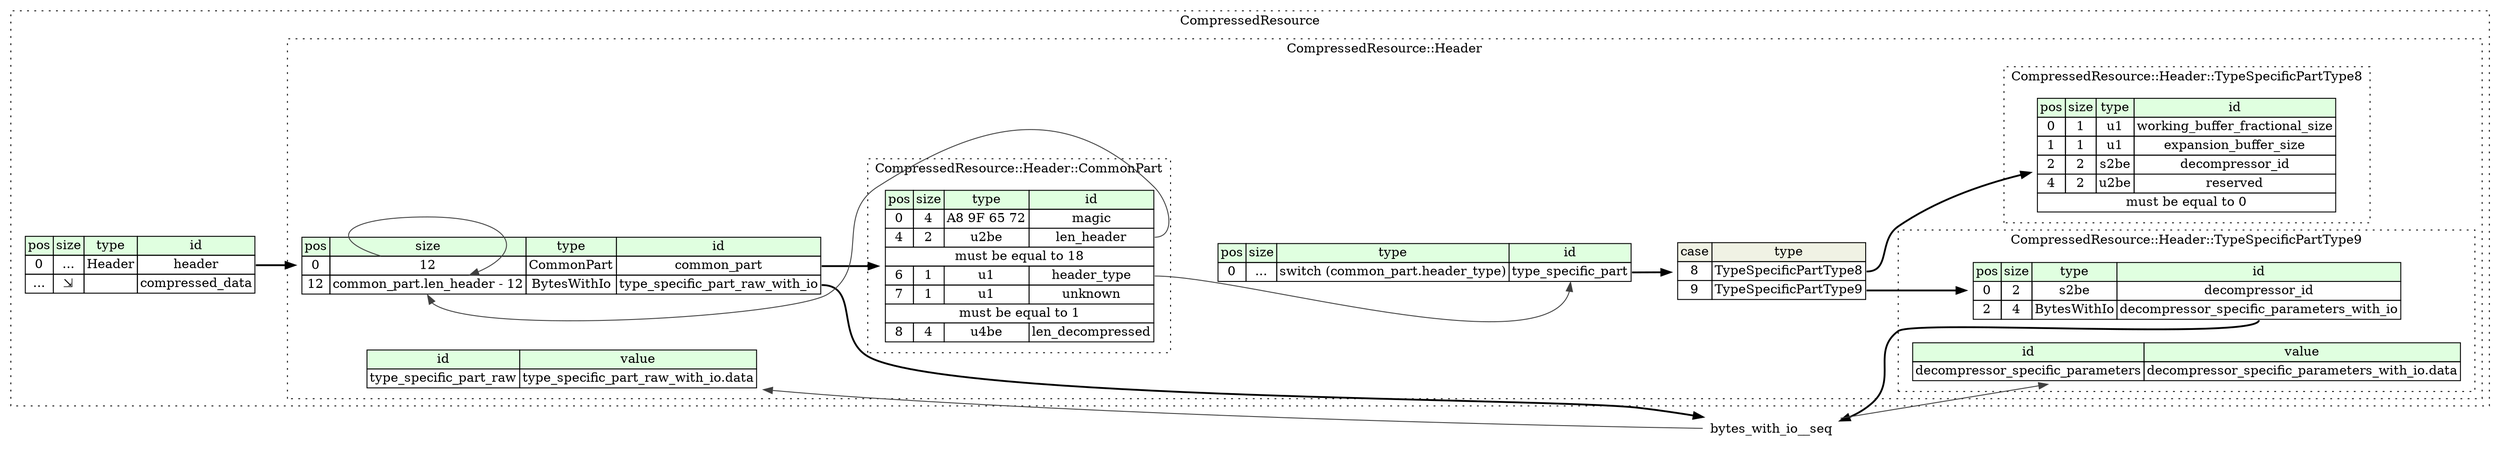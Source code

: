 digraph {
	rankdir=LR;
	node [shape=plaintext];
	subgraph cluster__compressed_resource {
		label="CompressedResource";
		graph[style=dotted];

		compressed_resource__seq [label=<<TABLE BORDER="0" CELLBORDER="1" CELLSPACING="0">
			<TR><TD BGCOLOR="#E0FFE0">pos</TD><TD BGCOLOR="#E0FFE0">size</TD><TD BGCOLOR="#E0FFE0">type</TD><TD BGCOLOR="#E0FFE0">id</TD></TR>
			<TR><TD PORT="header_pos">0</TD><TD PORT="header_size">...</TD><TD>Header</TD><TD PORT="header_type">header</TD></TR>
			<TR><TD PORT="compressed_data_pos">...</TD><TD PORT="compressed_data_size">⇲</TD><TD></TD><TD PORT="compressed_data_type">compressed_data</TD></TR>
		</TABLE>>];
		subgraph cluster__header {
			label="CompressedResource::Header";
			graph[style=dotted];

			header__seq [label=<<TABLE BORDER="0" CELLBORDER="1" CELLSPACING="0">
				<TR><TD BGCOLOR="#E0FFE0">pos</TD><TD BGCOLOR="#E0FFE0">size</TD><TD BGCOLOR="#E0FFE0">type</TD><TD BGCOLOR="#E0FFE0">id</TD></TR>
				<TR><TD PORT="common_part_pos">0</TD><TD PORT="common_part_size">12</TD><TD>CommonPart</TD><TD PORT="common_part_type">common_part</TD></TR>
				<TR><TD PORT="type_specific_part_raw_with_io_pos">12</TD><TD PORT="type_specific_part_raw_with_io_size">common_part.len_header - 12</TD><TD>BytesWithIo</TD><TD PORT="type_specific_part_raw_with_io_type">type_specific_part_raw_with_io</TD></TR>
			</TABLE>>];
			header__inst__type_specific_part [label=<<TABLE BORDER="0" CELLBORDER="1" CELLSPACING="0">
				<TR><TD BGCOLOR="#E0FFE0">pos</TD><TD BGCOLOR="#E0FFE0">size</TD><TD BGCOLOR="#E0FFE0">type</TD><TD BGCOLOR="#E0FFE0">id</TD></TR>
				<TR><TD PORT="type_specific_part_pos">0</TD><TD PORT="type_specific_part_size">...</TD><TD>switch (common_part.header_type)</TD><TD PORT="type_specific_part_type">type_specific_part</TD></TR>
			</TABLE>>];
			header__inst__type_specific_part_raw [label=<<TABLE BORDER="0" CELLBORDER="1" CELLSPACING="0">
				<TR><TD BGCOLOR="#E0FFE0">id</TD><TD BGCOLOR="#E0FFE0">value</TD></TR>
				<TR><TD>type_specific_part_raw</TD><TD>type_specific_part_raw_with_io.data</TD></TR>
			</TABLE>>];
header__inst__type_specific_part_type_specific_part_switch [label=<<TABLE BORDER="0" CELLBORDER="1" CELLSPACING="0">
	<TR><TD BGCOLOR="#F0F2E4">case</TD><TD BGCOLOR="#F0F2E4">type</TD></TR>
	<TR><TD>8</TD><TD PORT="case0">TypeSpecificPartType8</TD></TR>
	<TR><TD>9</TD><TD PORT="case1">TypeSpecificPartType9</TD></TR>
</TABLE>>];
			subgraph cluster__common_part {
				label="CompressedResource::Header::CommonPart";
				graph[style=dotted];

				common_part__seq [label=<<TABLE BORDER="0" CELLBORDER="1" CELLSPACING="0">
					<TR><TD BGCOLOR="#E0FFE0">pos</TD><TD BGCOLOR="#E0FFE0">size</TD><TD BGCOLOR="#E0FFE0">type</TD><TD BGCOLOR="#E0FFE0">id</TD></TR>
					<TR><TD PORT="magic_pos">0</TD><TD PORT="magic_size">4</TD><TD>A8 9F 65 72</TD><TD PORT="magic_type">magic</TD></TR>
					<TR><TD PORT="len_header_pos">4</TD><TD PORT="len_header_size">2</TD><TD>u2be</TD><TD PORT="len_header_type">len_header</TD></TR>
					<TR><TD COLSPAN="4" PORT="len_header__valid">must be equal to 18</TD></TR>
					<TR><TD PORT="header_type_pos">6</TD><TD PORT="header_type_size">1</TD><TD>u1</TD><TD PORT="header_type_type">header_type</TD></TR>
					<TR><TD PORT="unknown_pos">7</TD><TD PORT="unknown_size">1</TD><TD>u1</TD><TD PORT="unknown_type">unknown</TD></TR>
					<TR><TD COLSPAN="4" PORT="unknown__valid">must be equal to 1</TD></TR>
					<TR><TD PORT="len_decompressed_pos">8</TD><TD PORT="len_decompressed_size">4</TD><TD>u4be</TD><TD PORT="len_decompressed_type">len_decompressed</TD></TR>
				</TABLE>>];
			}
			subgraph cluster__type_specific_part_type_8 {
				label="CompressedResource::Header::TypeSpecificPartType8";
				graph[style=dotted];

				type_specific_part_type_8__seq [label=<<TABLE BORDER="0" CELLBORDER="1" CELLSPACING="0">
					<TR><TD BGCOLOR="#E0FFE0">pos</TD><TD BGCOLOR="#E0FFE0">size</TD><TD BGCOLOR="#E0FFE0">type</TD><TD BGCOLOR="#E0FFE0">id</TD></TR>
					<TR><TD PORT="working_buffer_fractional_size_pos">0</TD><TD PORT="working_buffer_fractional_size_size">1</TD><TD>u1</TD><TD PORT="working_buffer_fractional_size_type">working_buffer_fractional_size</TD></TR>
					<TR><TD PORT="expansion_buffer_size_pos">1</TD><TD PORT="expansion_buffer_size_size">1</TD><TD>u1</TD><TD PORT="expansion_buffer_size_type">expansion_buffer_size</TD></TR>
					<TR><TD PORT="decompressor_id_pos">2</TD><TD PORT="decompressor_id_size">2</TD><TD>s2be</TD><TD PORT="decompressor_id_type">decompressor_id</TD></TR>
					<TR><TD PORT="reserved_pos">4</TD><TD PORT="reserved_size">2</TD><TD>u2be</TD><TD PORT="reserved_type">reserved</TD></TR>
					<TR><TD COLSPAN="4" PORT="reserved__valid">must be equal to 0</TD></TR>
				</TABLE>>];
			}
			subgraph cluster__type_specific_part_type_9 {
				label="CompressedResource::Header::TypeSpecificPartType9";
				graph[style=dotted];

				type_specific_part_type_9__seq [label=<<TABLE BORDER="0" CELLBORDER="1" CELLSPACING="0">
					<TR><TD BGCOLOR="#E0FFE0">pos</TD><TD BGCOLOR="#E0FFE0">size</TD><TD BGCOLOR="#E0FFE0">type</TD><TD BGCOLOR="#E0FFE0">id</TD></TR>
					<TR><TD PORT="decompressor_id_pos">0</TD><TD PORT="decompressor_id_size">2</TD><TD>s2be</TD><TD PORT="decompressor_id_type">decompressor_id</TD></TR>
					<TR><TD PORT="decompressor_specific_parameters_with_io_pos">2</TD><TD PORT="decompressor_specific_parameters_with_io_size">4</TD><TD>BytesWithIo</TD><TD PORT="decompressor_specific_parameters_with_io_type">decompressor_specific_parameters_with_io</TD></TR>
				</TABLE>>];
				type_specific_part_type_9__inst__decompressor_specific_parameters [label=<<TABLE BORDER="0" CELLBORDER="1" CELLSPACING="0">
					<TR><TD BGCOLOR="#E0FFE0">id</TD><TD BGCOLOR="#E0FFE0">value</TD></TR>
					<TR><TD>decompressor_specific_parameters</TD><TD>decompressor_specific_parameters_with_io.data</TD></TR>
				</TABLE>>];
			}
		}
	}
	compressed_resource__seq:header_type -> header__seq [style=bold];
	header__seq:common_part_type -> common_part__seq [style=bold];
	common_part__seq:len_header_type -> header__seq:type_specific_part_raw_with_io_size [color="#404040"];
	header__seq:common_part_size -> header__seq:type_specific_part_raw_with_io_size [color="#404040"];
	header__seq:type_specific_part_raw_with_io_type -> bytes_with_io__seq [style=bold];
	header__inst__type_specific_part:type_specific_part_type -> header__inst__type_specific_part_type_specific_part_switch [style=bold];
	header__inst__type_specific_part_type_specific_part_switch:case0 -> type_specific_part_type_8__seq [style=bold];
	header__inst__type_specific_part_type_specific_part_switch:case1 -> type_specific_part_type_9__seq [style=bold];
	common_part__seq:header_type_type -> header__inst__type_specific_part:type_specific_part_type [color="#404040"];
	bytes_with_io__seq:data_type -> header__inst__type_specific_part_raw [color="#404040"];
	type_specific_part_type_9__seq:decompressor_specific_parameters_with_io_type -> bytes_with_io__seq [style=bold];
	bytes_with_io__seq:data_type -> type_specific_part_type_9__inst__decompressor_specific_parameters [color="#404040"];
}
